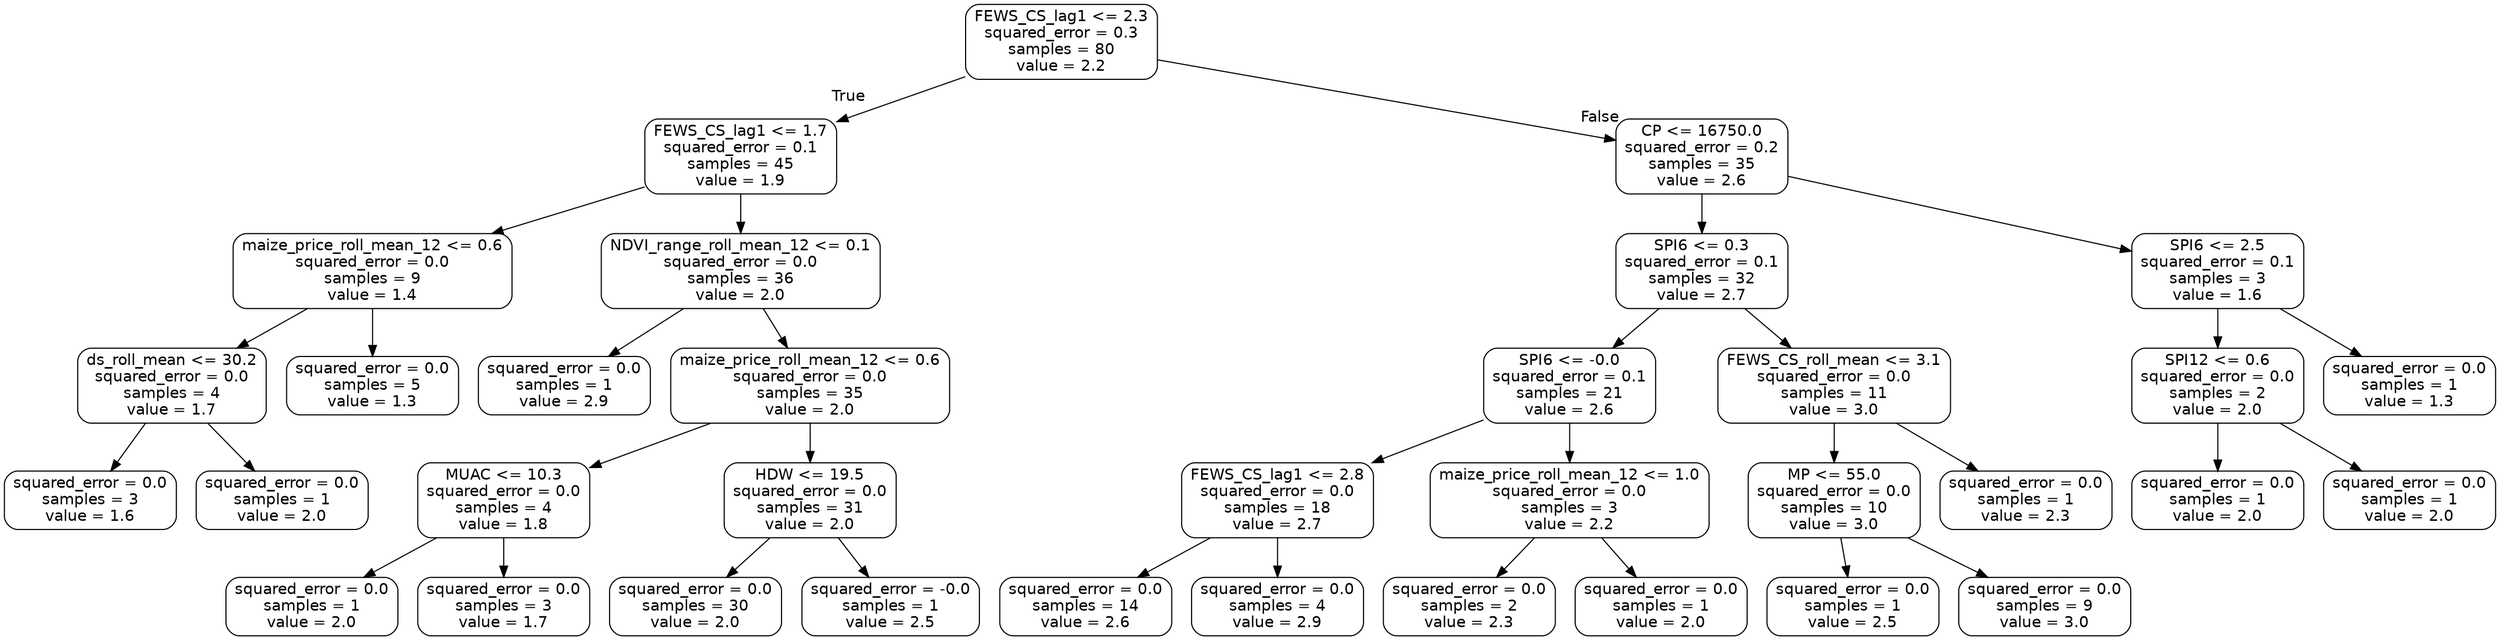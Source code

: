 digraph Tree {
node [shape=box, style="rounded", color="black", fontname="helvetica"] ;
edge [fontname="helvetica"] ;
0 [label="FEWS_CS_lag1 <= 2.3\nsquared_error = 0.3\nsamples = 80\nvalue = 2.2"] ;
1 [label="FEWS_CS_lag1 <= 1.7\nsquared_error = 0.1\nsamples = 45\nvalue = 1.9"] ;
0 -> 1 [labeldistance=2.5, labelangle=45, headlabel="True"] ;
2 [label="maize_price_roll_mean_12 <= 0.6\nsquared_error = 0.0\nsamples = 9\nvalue = 1.4"] ;
1 -> 2 ;
3 [label="ds_roll_mean <= 30.2\nsquared_error = 0.0\nsamples = 4\nvalue = 1.7"] ;
2 -> 3 ;
4 [label="squared_error = 0.0\nsamples = 3\nvalue = 1.6"] ;
3 -> 4 ;
5 [label="squared_error = 0.0\nsamples = 1\nvalue = 2.0"] ;
3 -> 5 ;
6 [label="squared_error = 0.0\nsamples = 5\nvalue = 1.3"] ;
2 -> 6 ;
7 [label="NDVI_range_roll_mean_12 <= 0.1\nsquared_error = 0.0\nsamples = 36\nvalue = 2.0"] ;
1 -> 7 ;
8 [label="squared_error = 0.0\nsamples = 1\nvalue = 2.9"] ;
7 -> 8 ;
9 [label="maize_price_roll_mean_12 <= 0.6\nsquared_error = 0.0\nsamples = 35\nvalue = 2.0"] ;
7 -> 9 ;
10 [label="MUAC <= 10.3\nsquared_error = 0.0\nsamples = 4\nvalue = 1.8"] ;
9 -> 10 ;
11 [label="squared_error = 0.0\nsamples = 1\nvalue = 2.0"] ;
10 -> 11 ;
12 [label="squared_error = 0.0\nsamples = 3\nvalue = 1.7"] ;
10 -> 12 ;
13 [label="HDW <= 19.5\nsquared_error = 0.0\nsamples = 31\nvalue = 2.0"] ;
9 -> 13 ;
14 [label="squared_error = 0.0\nsamples = 30\nvalue = 2.0"] ;
13 -> 14 ;
15 [label="squared_error = -0.0\nsamples = 1\nvalue = 2.5"] ;
13 -> 15 ;
16 [label="CP <= 16750.0\nsquared_error = 0.2\nsamples = 35\nvalue = 2.6"] ;
0 -> 16 [labeldistance=2.5, labelangle=-45, headlabel="False"] ;
17 [label="SPI6 <= 0.3\nsquared_error = 0.1\nsamples = 32\nvalue = 2.7"] ;
16 -> 17 ;
18 [label="SPI6 <= -0.0\nsquared_error = 0.1\nsamples = 21\nvalue = 2.6"] ;
17 -> 18 ;
19 [label="FEWS_CS_lag1 <= 2.8\nsquared_error = 0.0\nsamples = 18\nvalue = 2.7"] ;
18 -> 19 ;
20 [label="squared_error = 0.0\nsamples = 14\nvalue = 2.6"] ;
19 -> 20 ;
21 [label="squared_error = 0.0\nsamples = 4\nvalue = 2.9"] ;
19 -> 21 ;
22 [label="maize_price_roll_mean_12 <= 1.0\nsquared_error = 0.0\nsamples = 3\nvalue = 2.2"] ;
18 -> 22 ;
23 [label="squared_error = 0.0\nsamples = 2\nvalue = 2.3"] ;
22 -> 23 ;
24 [label="squared_error = 0.0\nsamples = 1\nvalue = 2.0"] ;
22 -> 24 ;
25 [label="FEWS_CS_roll_mean <= 3.1\nsquared_error = 0.0\nsamples = 11\nvalue = 3.0"] ;
17 -> 25 ;
26 [label="MP <= 55.0\nsquared_error = 0.0\nsamples = 10\nvalue = 3.0"] ;
25 -> 26 ;
27 [label="squared_error = 0.0\nsamples = 1\nvalue = 2.5"] ;
26 -> 27 ;
28 [label="squared_error = 0.0\nsamples = 9\nvalue = 3.0"] ;
26 -> 28 ;
29 [label="squared_error = 0.0\nsamples = 1\nvalue = 2.3"] ;
25 -> 29 ;
30 [label="SPI6 <= 2.5\nsquared_error = 0.1\nsamples = 3\nvalue = 1.6"] ;
16 -> 30 ;
31 [label="SPI12 <= 0.6\nsquared_error = 0.0\nsamples = 2\nvalue = 2.0"] ;
30 -> 31 ;
32 [label="squared_error = 0.0\nsamples = 1\nvalue = 2.0"] ;
31 -> 32 ;
33 [label="squared_error = 0.0\nsamples = 1\nvalue = 2.0"] ;
31 -> 33 ;
34 [label="squared_error = 0.0\nsamples = 1\nvalue = 1.3"] ;
30 -> 34 ;
}